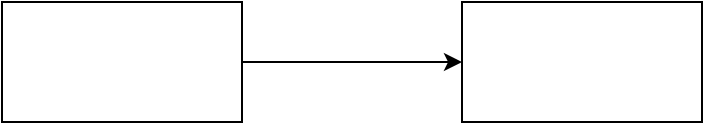 <mxfile version="21.0.2" type="github"><diagram name="第 1 页" id="A7-YIH5xd3OKFhuG5N33"><mxGraphModel dx="1026" dy="692" grid="1" gridSize="10" guides="1" tooltips="1" connect="1" arrows="1" fold="1" page="1" pageScale="1" pageWidth="827" pageHeight="1169" math="0" shadow="0"><root><mxCell id="0"/><mxCell id="1" parent="0"/><mxCell id="w2RXb9Sa_52n3VJn52bc-4" style="edgeStyle=orthogonalEdgeStyle;rounded=0;orthogonalLoop=1;jettySize=auto;html=1;exitX=1;exitY=0.5;exitDx=0;exitDy=0;entryX=0;entryY=0.5;entryDx=0;entryDy=0;" edge="1" parent="1" source="w2RXb9Sa_52n3VJn52bc-1" target="w2RXb9Sa_52n3VJn52bc-3"><mxGeometry relative="1" as="geometry"/></mxCell><mxCell id="w2RXb9Sa_52n3VJn52bc-1" value="" style="rounded=0;whiteSpace=wrap;html=1;" vertex="1" parent="1"><mxGeometry x="80" y="230" width="120" height="60" as="geometry"/></mxCell><mxCell id="w2RXb9Sa_52n3VJn52bc-3" value="" style="rounded=0;whiteSpace=wrap;html=1;" vertex="1" parent="1"><mxGeometry x="310" y="230" width="120" height="60" as="geometry"/></mxCell></root></mxGraphModel></diagram></mxfile>